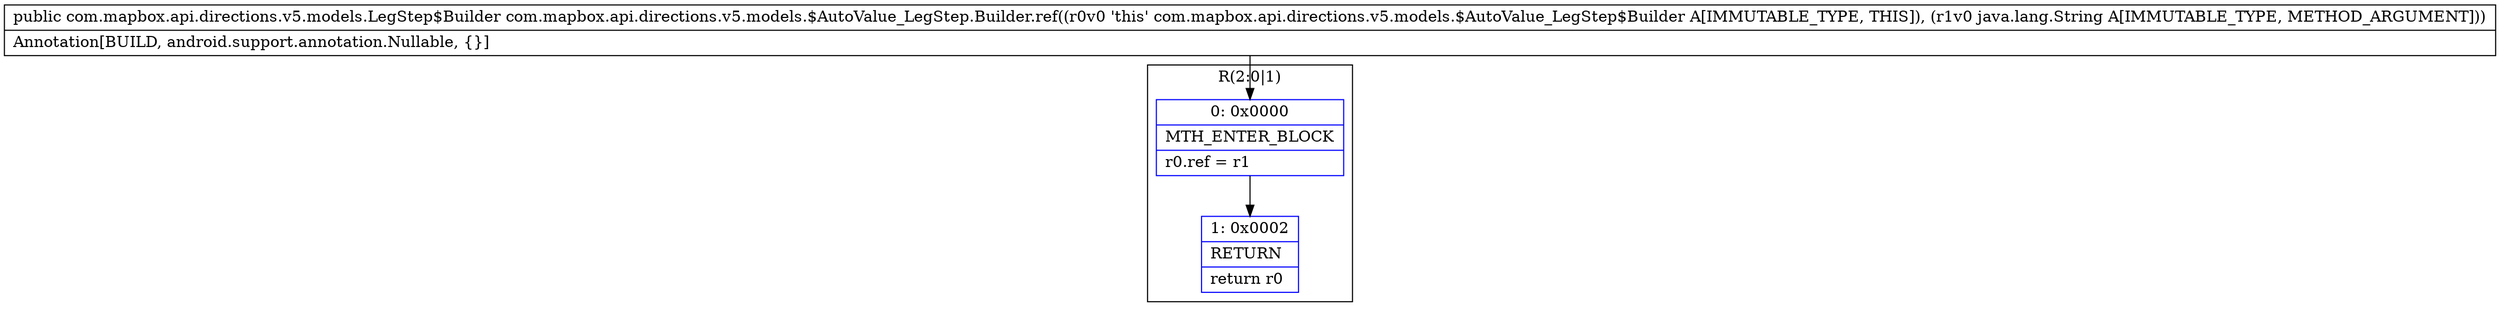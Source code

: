 digraph "CFG forcom.mapbox.api.directions.v5.models.$AutoValue_LegStep.Builder.ref(Ljava\/lang\/String;)Lcom\/mapbox\/api\/directions\/v5\/models\/LegStep$Builder;" {
subgraph cluster_Region_1244647657 {
label = "R(2:0|1)";
node [shape=record,color=blue];
Node_0 [shape=record,label="{0\:\ 0x0000|MTH_ENTER_BLOCK\l|r0.ref = r1\l}"];
Node_1 [shape=record,label="{1\:\ 0x0002|RETURN\l|return r0\l}"];
}
MethodNode[shape=record,label="{public com.mapbox.api.directions.v5.models.LegStep$Builder com.mapbox.api.directions.v5.models.$AutoValue_LegStep.Builder.ref((r0v0 'this' com.mapbox.api.directions.v5.models.$AutoValue_LegStep$Builder A[IMMUTABLE_TYPE, THIS]), (r1v0 java.lang.String A[IMMUTABLE_TYPE, METHOD_ARGUMENT]))  | Annotation[BUILD, android.support.annotation.Nullable, \{\}]\l}"];
MethodNode -> Node_0;
Node_0 -> Node_1;
}

